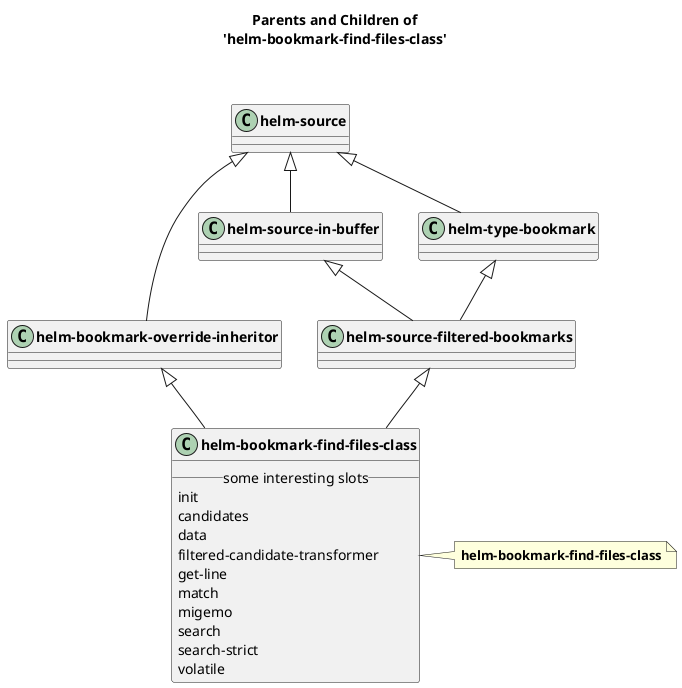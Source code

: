 @startuml
skinparam classFontStyle bold
skinparam captionFontStyle bold
title **Parents and Children of**\n**'helm-bookmark-find-files-class'**\n\n
"helm-source-filtered-bookmarks" <|-- "helm-bookmark-find-files-class"
"helm-bookmark-override-inheritor" <|-- "helm-bookmark-find-files-class"
class "helm-source-filtered-bookmarks"
"helm-source-in-buffer" <|-- "helm-source-filtered-bookmarks"
"helm-type-bookmark" <|-- "helm-source-filtered-bookmarks"
class "helm-source-in-buffer"
"helm-source" <|-- "helm-source-in-buffer"
class "helm-source"
class "helm-type-bookmark"
"helm-source" <|-- "helm-type-bookmark"
class "helm-source"
class "helm-bookmark-override-inheritor"
"helm-source" <|-- "helm-bookmark-override-inheritor"
class "helm-source"
class "helm-bookmark-find-files-class" {
	__ some interesting slots __
	init
	candidates
	data
	filtered-candidate-transformer
	get-line
	match
	migemo
	search
	search-strict
	volatile
}
note right of "helm-bookmark-find-files-class"
	**helm-bookmark-find-files-class**
end note
@enduml
